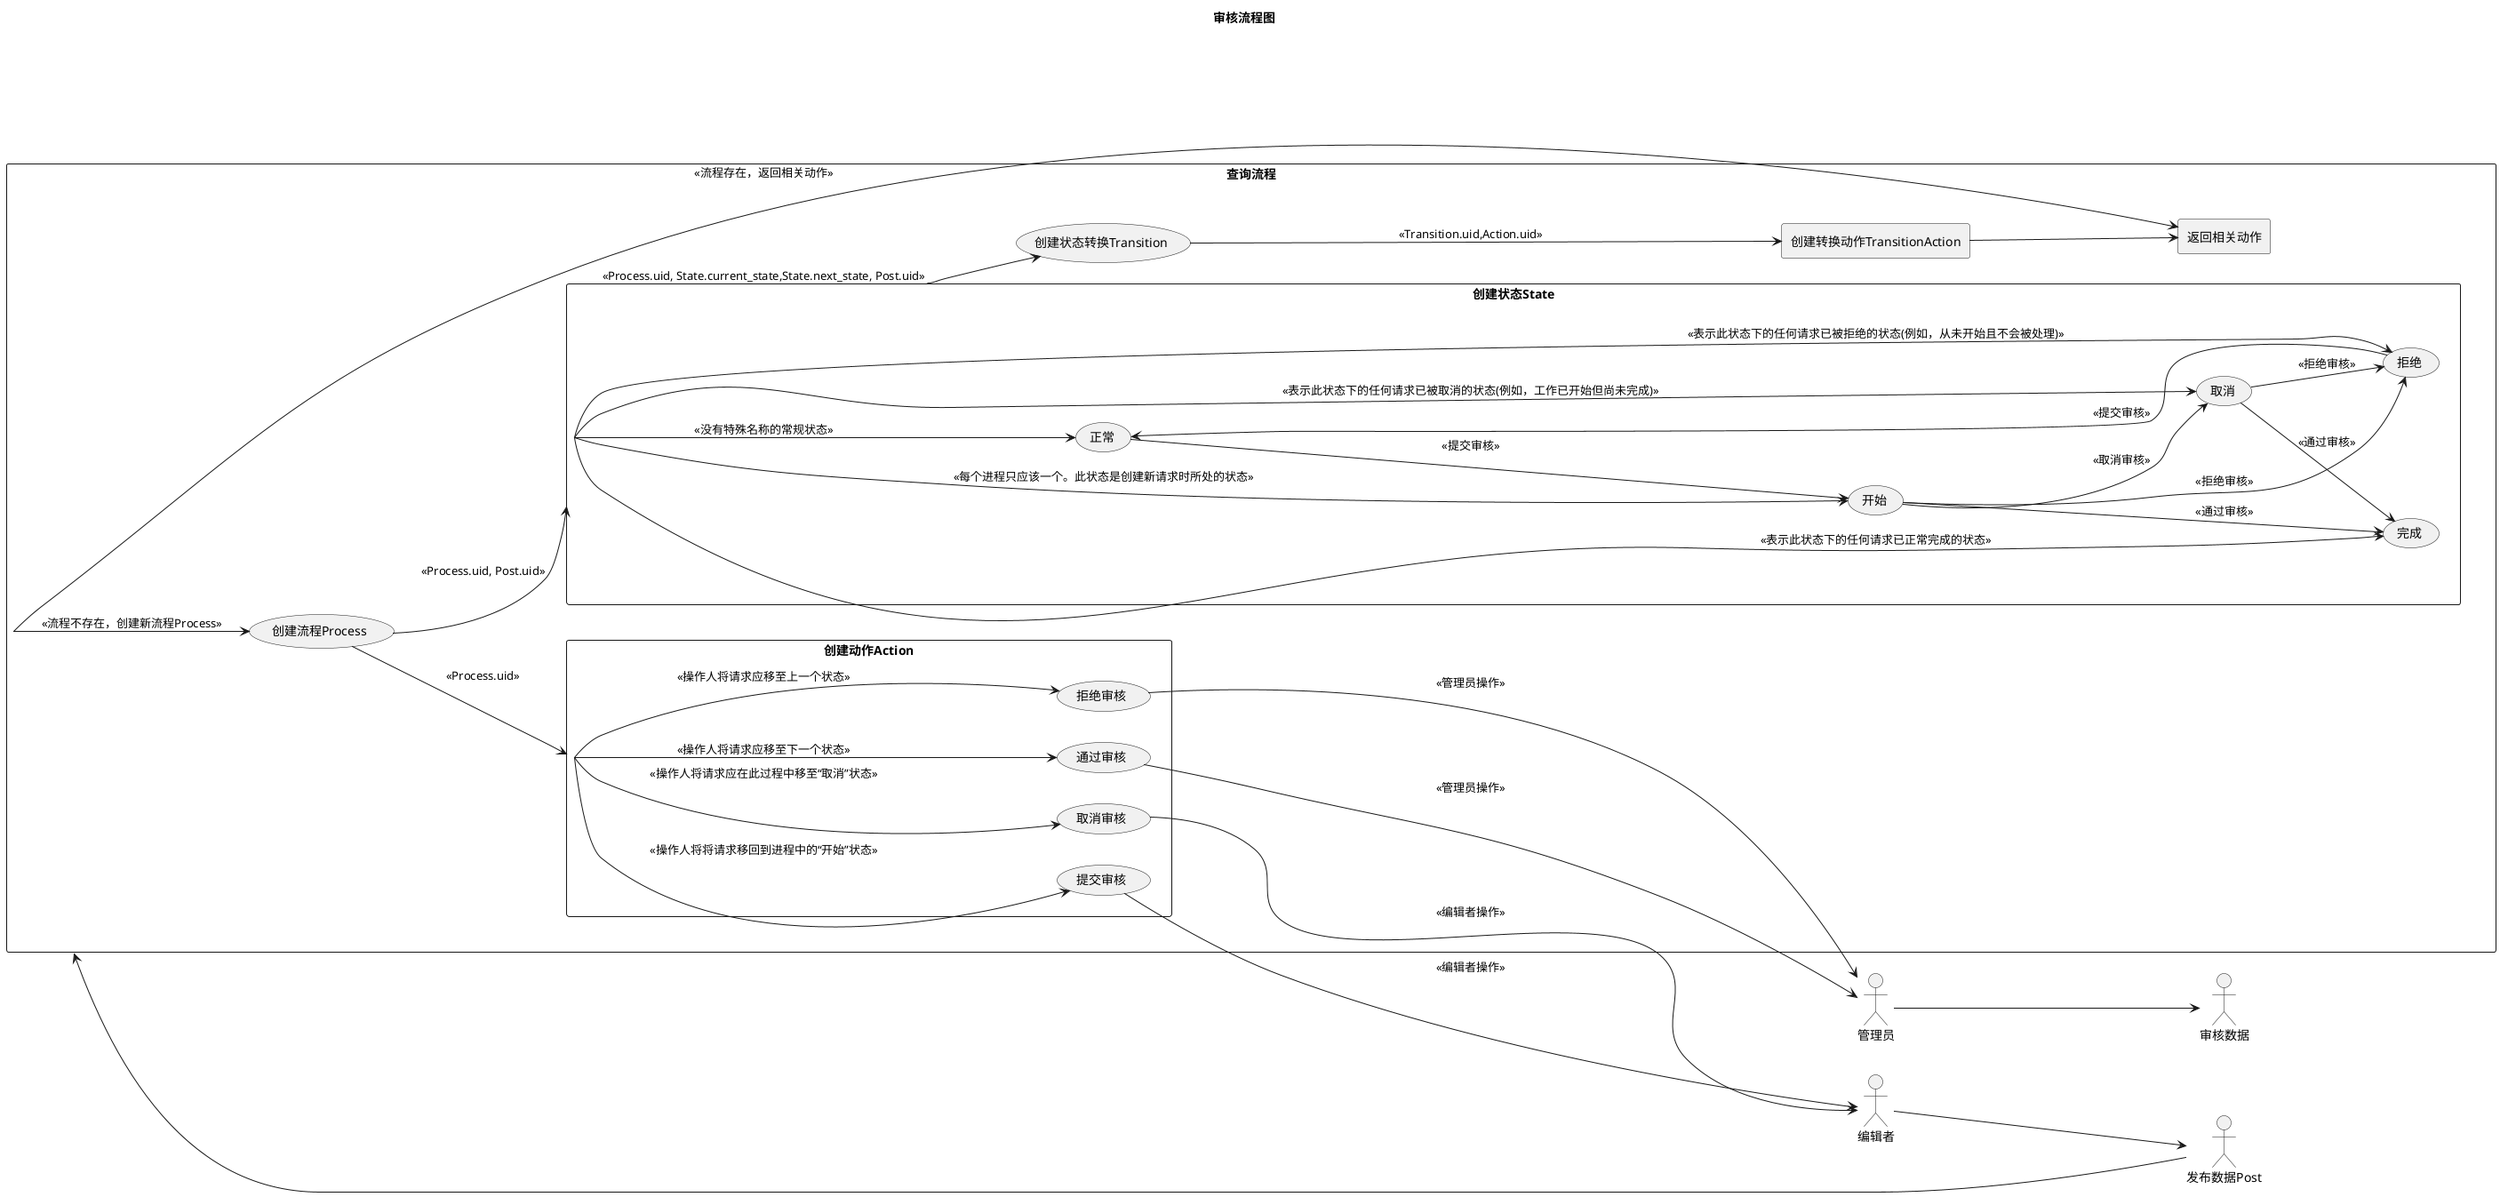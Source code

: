 @startuml
'https://plantuml.com/sequence-diagram
!pragma teoz true


title 审核流程图
left to right direction


管理员 --> 审核数据
编辑者 --> 发布数据Post
发布数据Post --> 查询流程
rectangle 查询流程{
    (查询流程) --> (返回相关动作):<<流程存在，返回相关动作>>
    (查询流程) --> (创建流程Process):<<流程不存在，创建新流程Process>>
    (创建流程Process) --> (创建动作Action):<<Process.uid>>
    (创建流程Process) --> (创建状态State):<<Process.uid, Post.uid>>
    (创建状态State) --> (创建状态转换Transition):<<Process.uid, State.current_state,State.next_state, Post.uid>>
    (创建状态转换Transition) --> (创建转换动作TransitionAction):<<Transition.uid,Action.uid>>
    (创建转换动作TransitionAction)  --> (返回相关动作)
}

rectangle 创建状态State{
    (创建状态State) --> (正常):<<没有特殊名称的常规状态>>
    (创建状态State) --> (开始):<<每个进程只应该一个。此状态是创建新请求时所处的状态>>
    (创建状态State) --> (完成):<<表示此状态下的任何请求已正常完成的状态>>
    (创建状态State) --> (取消):<<表示此状态下的任何请求已被取消的状态(例如，工作已开始但尚未完成)>>
    (创建状态State) --> (拒绝):<<表示此状态下的任何请求已被拒绝的状态(例如，从未开始且不会被处理)>>
}

rectangle 创建动作Action{
    (创建动作Action) --> (提交审核):<<操作人将将请求移回到进程中的“开始”状态>>
    (创建动作Action) --> (取消审核):<<操作人将请求应在此过程中移至“取消”状态>>
    (创建动作Action) --> (通过审核):<<操作人将请求应移至下一个状态>>
    (创建动作Action) --> (拒绝审核):<<操作人将请求应移至上一个状态>>
}
rectangle 创建转换动作TransitionAction{
    (正常) --> (开始):<<提交审核>>
    (开始) --> (取消):<<取消审核>>
    (开始) --> (拒绝):<<拒绝审核>>
    (开始) --> (完成):<<通过审核>>
    (取消) --> (拒绝):<<拒绝审核>>
    (取消) --> (完成):<<通过审核>>
    (拒绝) --> (正常):<<提交审核>>
}


rectangle 返回相关动作{
    (提交审核) --> (编辑者):<<编辑者操作>>
    (取消审核) --> (编辑者):<<编辑者操作>>
    (通过审核) --> (管理员):<<管理员操作>>
    (拒绝审核) --> (管理员):<<管理员操作>>
}
@enduml
